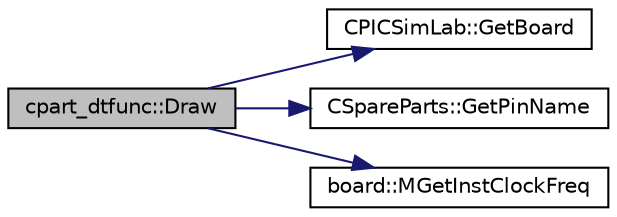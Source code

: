 digraph "cpart_dtfunc::Draw"
{
 // LATEX_PDF_SIZE
  edge [fontname="Helvetica",fontsize="10",labelfontname="Helvetica",labelfontsize="10"];
  node [fontname="Helvetica",fontsize="10",shape=record];
  rankdir="LR";
  Node1 [label="cpart_dtfunc::Draw",height=0.2,width=0.4,color="black", fillcolor="grey75", style="filled", fontcolor="black",tooltip="Called ever 100ms to draw part."];
  Node1 -> Node2 [color="midnightblue",fontsize="10",style="solid",fontname="Helvetica"];
  Node2 [label="CPICSimLab::GetBoard",height=0.2,width=0.4,color="black", fillcolor="white", style="filled",URL="$class_c_p_i_c_sim_lab.html#aeae1956b61d48261081fc1b2bf339017",tooltip="Return a pointer to board object."];
  Node1 -> Node3 [color="midnightblue",fontsize="10",style="solid",fontname="Helvetica"];
  Node3 [label="CSpareParts::GetPinName",height=0.2,width=0.4,color="black", fillcolor="white", style="filled",URL="$class_c_spare_parts.html#a56db36d1a8c49ca039b5feb083f4fed0",tooltip="Return the name of one pin."];
  Node1 -> Node4 [color="midnightblue",fontsize="10",style="solid",fontname="Helvetica"];
  Node4 [label="board::MGetInstClockFreq",height=0.2,width=0.4,color="black", fillcolor="white", style="filled",URL="$classboard.html#a2c5a0def304361ca54f770b2cd9520fd",tooltip="board microcontroller get cpu internal clock (in PIC frequency/4)"];
}
